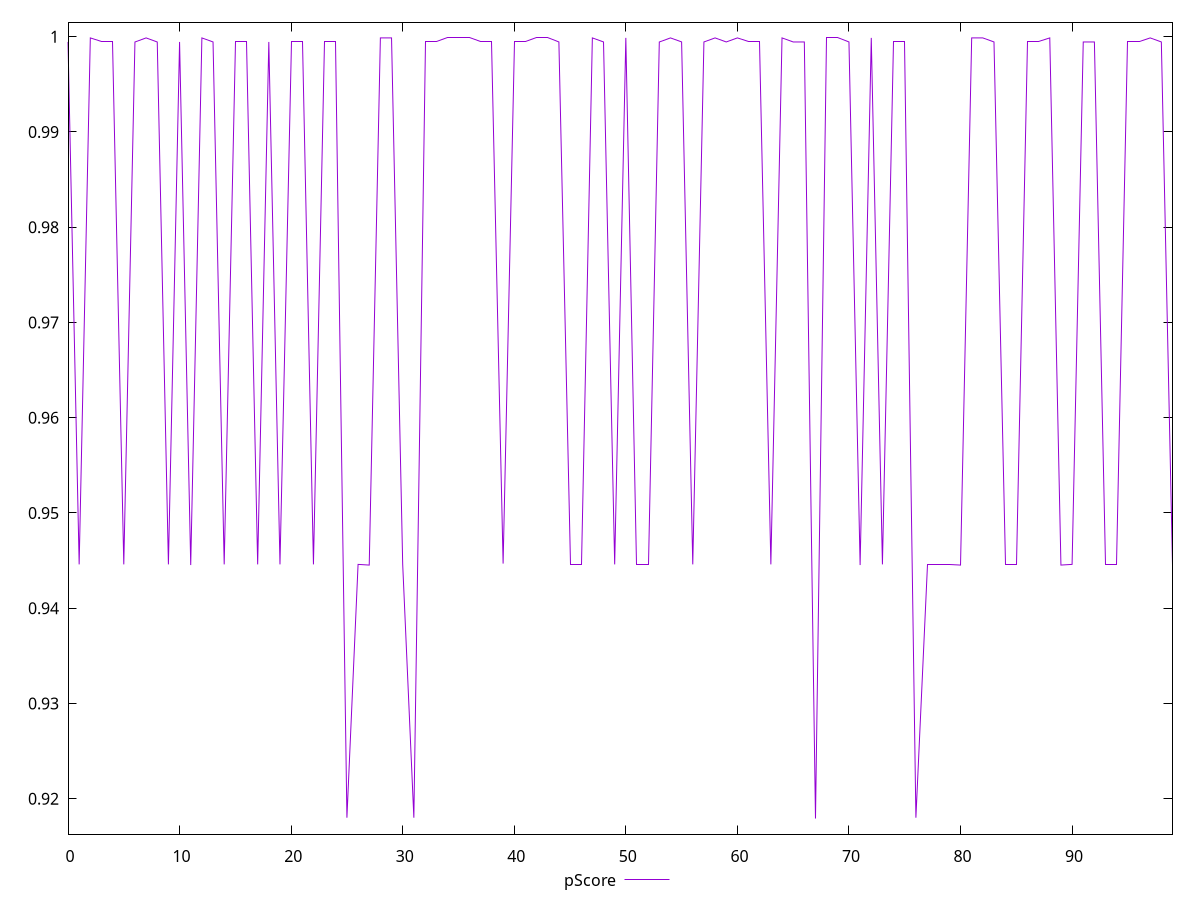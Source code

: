 reset

$pScore <<EOF
0 0.9994527833197606
1 0.9445990915966298
2 0.9998778210952632
3 0.9994527833197606
4 0.9994527833197606
5 0.9445990915966298
6 0.9994486861417509
7 0.9998778210952632
8 0.9994486861417509
9 0.9445990915966298
10 0.9994527833197606
11 0.9445273909797813
12 0.9998764675471423
13 0.9994527833197606
14 0.9445990915966298
15 0.9994527833197606
16 0.9994527833197606
17 0.9445990915966298
18 0.9994527833197606
19 0.9445990915966298
20 0.9994527833197606
21 0.9994527833197606
22 0.9445990915966298
23 0.9994527833197606
24 0.9994527833197606
25 0.9180008553554518
26 0.9445990915966298
27 0.9445273909797813
28 0.9998778210952632
29 0.9998764675471423
30 0.9445990915966298
31 0.9180008553554518
32 0.9994527833197606
33 0.9994527833197606
34 0.9998778210952632
35 0.9998778210952632
36 0.9998778210952632
37 0.9994527833197606
38 0.9994527833197606
39 0.9446816138537806
40 0.9994527833197606
41 0.9994527833197606
42 0.9998778210952632
43 0.9998778210952632
44 0.9994527833197606
45 0.9445990915966298
46 0.9445990915966298
47 0.9998778210952632
48 0.9994527833197606
49 0.9445990915966298
50 0.9998778210952632
51 0.9445990915966298
52 0.9445990915966298
53 0.9994486861417509
54 0.9998778210952632
55 0.999457474436484
56 0.9445990915966298
57 0.9994527833197606
58 0.9998778210952632
59 0.9994527833197606
60 0.9998778210952632
61 0.9994527833197606
62 0.9994527833197606
63 0.9445990915966298
64 0.9998778210952632
65 0.9994527833197606
66 0.9994486861417509
67 0.917916902186005
68 0.9998778210952632
69 0.9998778210952632
70 0.9994527833197606
71 0.9445273909797813
72 0.9998778210952632
73 0.9445990915966298
74 0.9994527833197606
75 0.9994527833197606
76 0.9180008553554518
77 0.9445990915966298
78 0.9445990915966298
79 0.9445990915966298
80 0.9445273909797813
81 0.9998778210952632
82 0.9998764675471423
83 0.9994527833197606
84 0.9445990915966298
85 0.9445990915966298
86 0.9994527833197606
87 0.9994527833197606
88 0.9998778210952632
89 0.9445273909797813
90 0.9445990915966298
91 0.9994486861417509
92 0.9994527833197606
93 0.9445990915966298
94 0.9445990915966298
95 0.9994486861417509
96 0.9994486861417509
97 0.9998778210952632
98 0.9994527833197606
99 0.9445273909797813
EOF

set key outside below
set xrange [0:99]
set yrange [0.9162776838078198:1.0015170394734485]
set trange [0.9162776838078198:1.0015170394734485]
set terminal svg size 640, 500 enhanced background rgb 'white'
set output "reports/report_00032_2021-02-25T10-28-15.087Z/cumulative-layout-shift/samples/music/pScore/values.svg"

plot $pScore title "pScore" with line

reset
